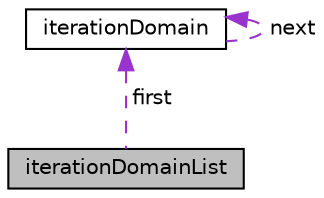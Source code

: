 digraph "iterationDomainList"
{
 // LATEX_PDF_SIZE
  edge [fontname="Helvetica",fontsize="10",labelfontname="Helvetica",labelfontsize="10"];
  node [fontname="Helvetica",fontsize="10",shape=record];
  Node1 [label="iterationDomainList",height=0.2,width=0.4,color="black", fillcolor="grey75", style="filled", fontcolor="black",tooltip=" "];
  Node2 -> Node1 [dir="back",color="darkorchid3",fontsize="10",style="dashed",label=" first" ,fontname="Helvetica"];
  Node2 [label="iterationDomain",height=0.2,width=0.4,color="black", fillcolor="white", style="filled",URL="$structiterationDomain.html",tooltip="Iteration domain representation."];
  Node2 -> Node2 [dir="back",color="darkorchid3",fontsize="10",style="dashed",label=" next" ,fontname="Helvetica"];
}
